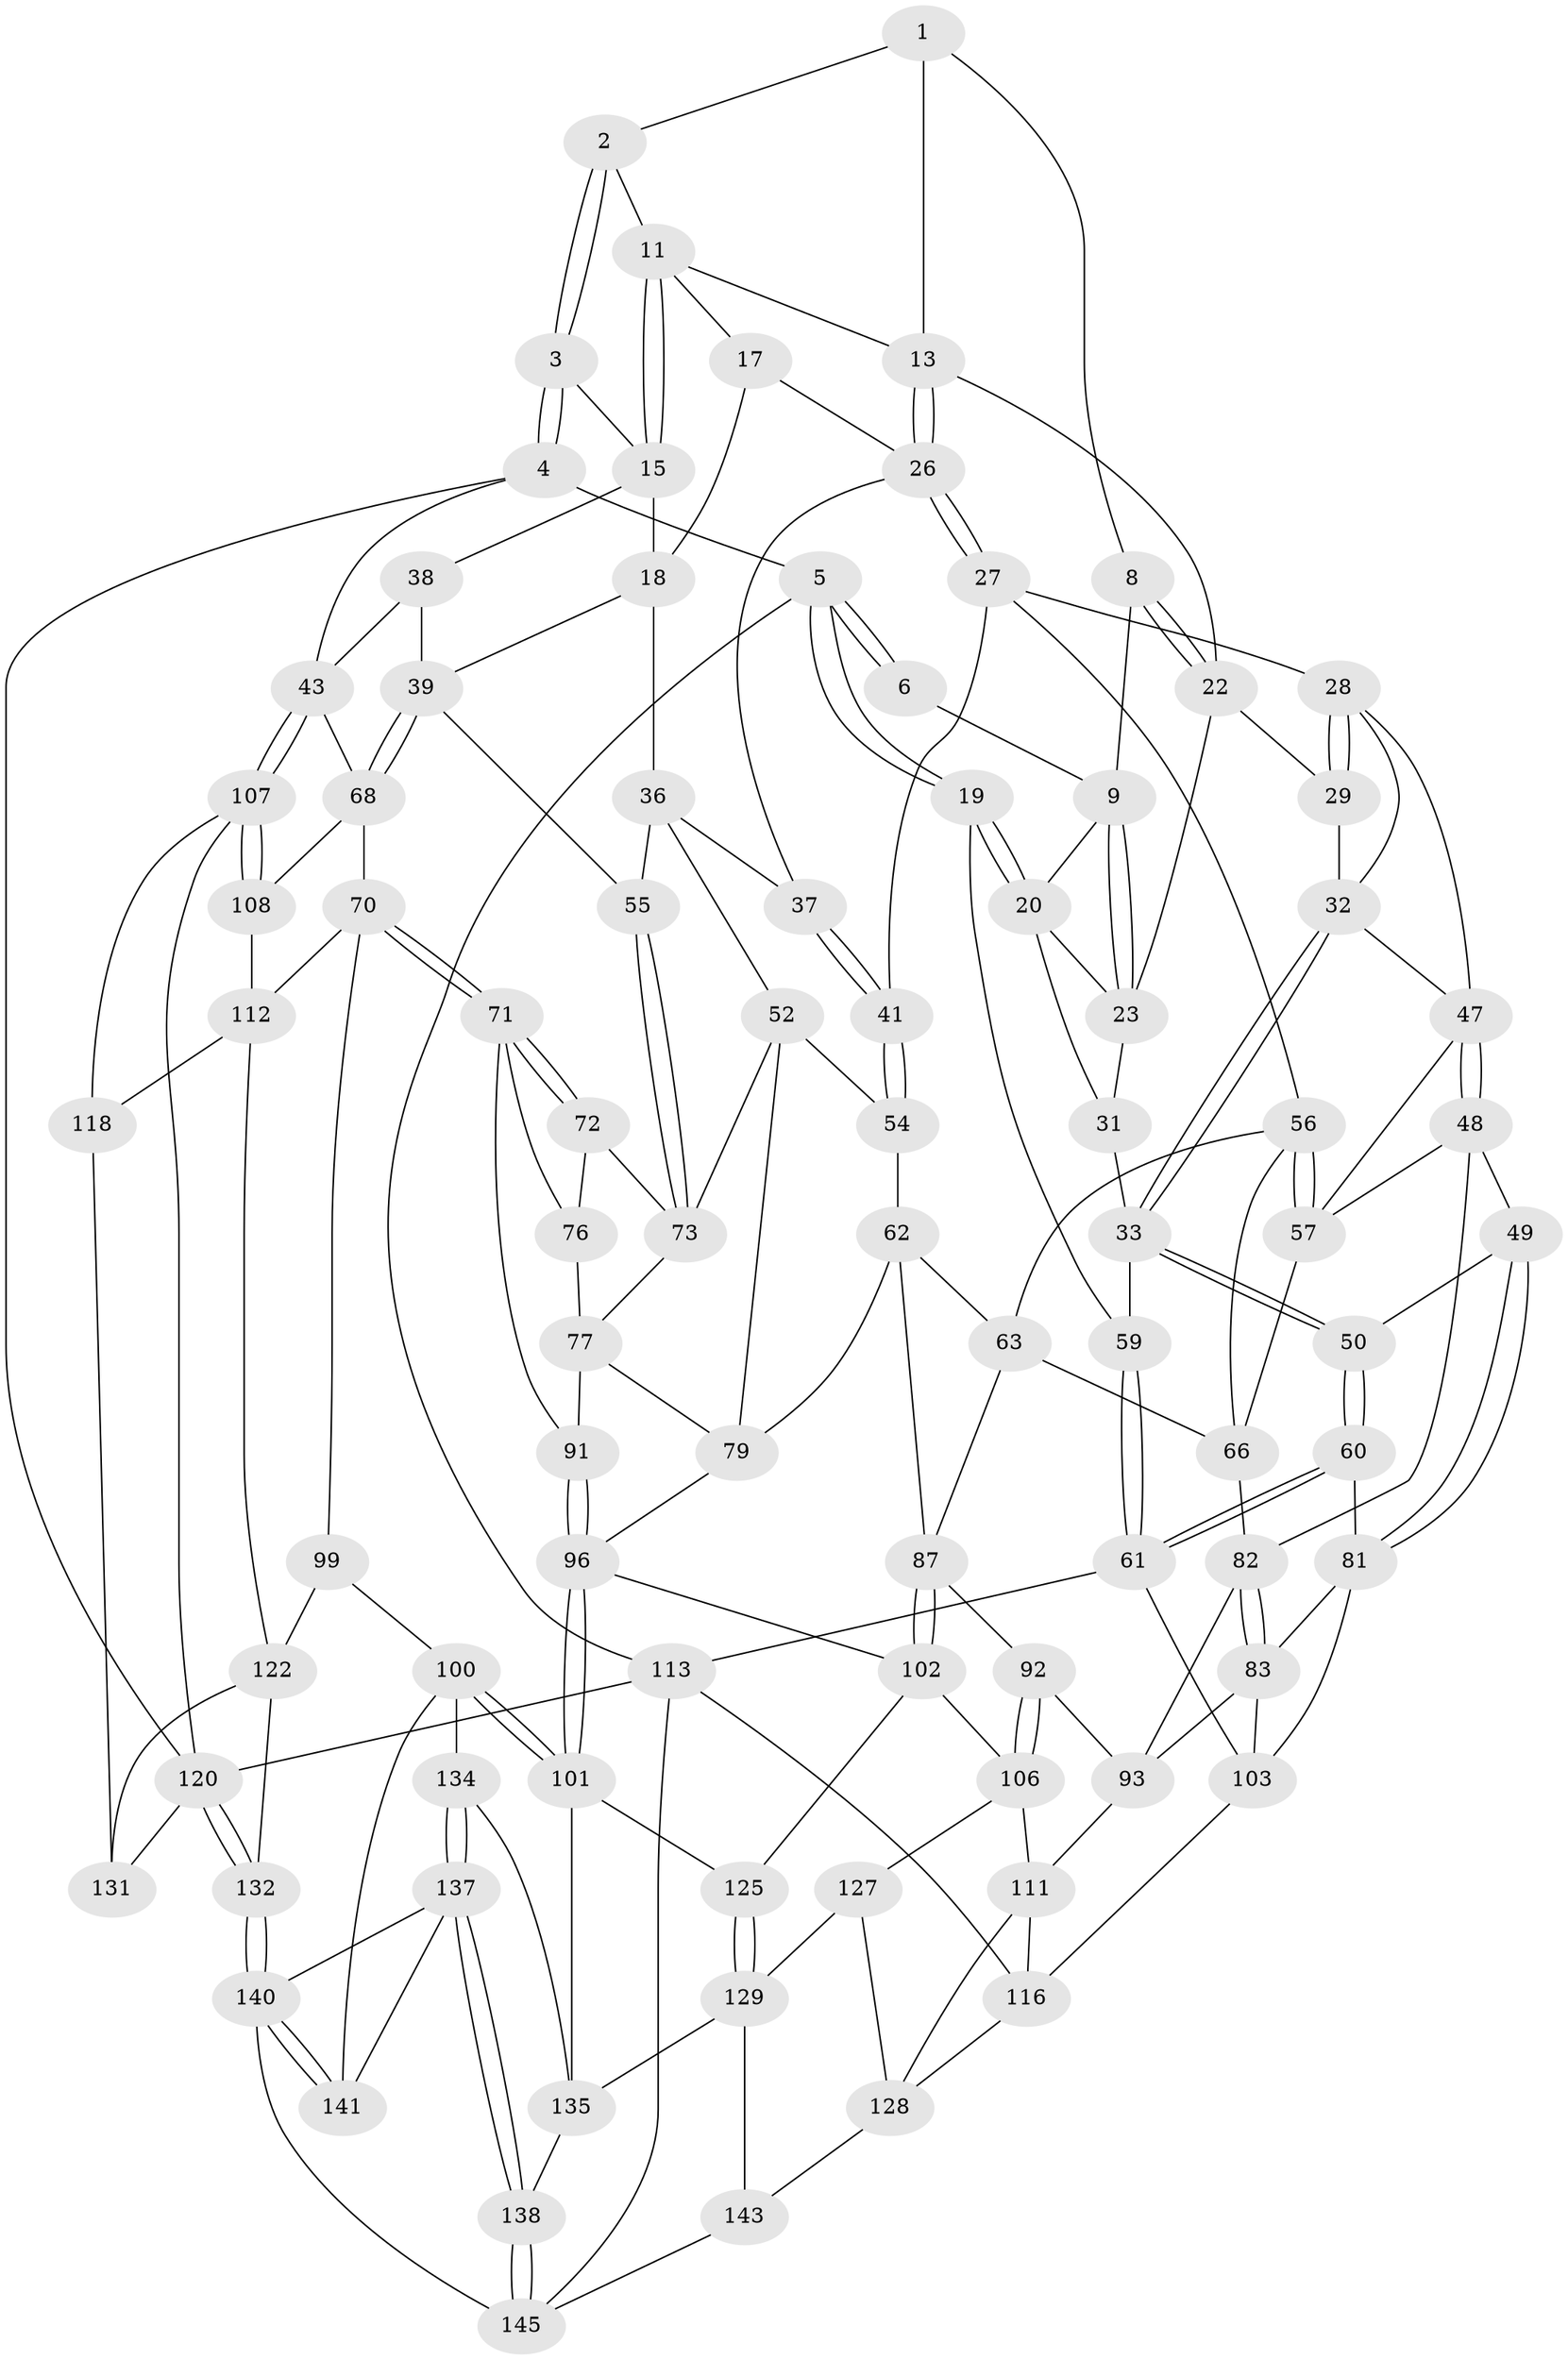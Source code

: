 // original degree distribution, {3: 0.0136986301369863, 4: 0.2191780821917808, 5: 0.5616438356164384, 6: 0.2054794520547945}
// Generated by graph-tools (version 1.1) at 2025/11/02/27/25 16:11:59]
// undirected, 90 vertices, 204 edges
graph export_dot {
graph [start="1"]
  node [color=gray90,style=filled];
  1 [pos="+0.36255244598265696+0",super="+7"];
  2 [pos="+0.4004729051030539+0"];
  3 [pos="+1+0"];
  4 [pos="+1+0"];
  5 [pos="+0+0"];
  6 [pos="+0.13012098161205887+0"];
  8 [pos="+0.2669868684494885+0.03731400889802484"];
  9 [pos="+0.13350059943148485+0.10242655938484754",super="+10"];
  11 [pos="+0.420300729768899+0",super="+12"];
  13 [pos="+0.43512999111970496+0.19100515795211415",super="+14"];
  15 [pos="+0.7672395478390884+0.1419615517028936",super="+16"];
  17 [pos="+0.6215426972980824+0.17151031481572096"];
  18 [pos="+0.7490238924476162+0.15512082503056507",super="+35"];
  19 [pos="+0+0.12904905027619903"];
  20 [pos="+0+0.13456473762816437",super="+21"];
  22 [pos="+0.28131774158125195+0.19088406309598133",super="+25"];
  23 [pos="+0.14527077058800464+0.18815643635764673",super="+24"];
  26 [pos="+0.44365699434370603+0.20097076367482683",super="+30"];
  27 [pos="+0.35646952621177563+0.33485694197816573",super="+42"];
  28 [pos="+0.32231159294781886+0.3264070674878907",super="+45"];
  29 [pos="+0.261635768899407+0.27129525531373055"];
  31 [pos="+0.09387097009785908+0.24176293368237936"];
  32 [pos="+0.19878575785933464+0.32381849128949675",super="+46"];
  33 [pos="+0.12275906449143806+0.3605027889301376",super="+34"];
  36 [pos="+0.623431920697439+0.3441290332824832",super="+51"];
  37 [pos="+0.5273947774033886+0.29402776294259403"];
  38 [pos="+0.9104646385211465+0.3926503874093317"];
  39 [pos="+0.7573475725838642+0.41465322661822185",super="+40"];
  41 [pos="+0.4786371953963426+0.40376831627236315"];
  43 [pos="+1+0.5037928015028815",super="+44"];
  47 [pos="+0.22038590753333848+0.461379956246844",super="+58"];
  48 [pos="+0.211915913631415+0.4644560958098683",super="+75"];
  49 [pos="+0.15406631792495262+0.44537461109066034"];
  50 [pos="+0.14488832702937626+0.4339534592103209"];
  52 [pos="+0.5612515189790015+0.45894031712808964",super="+53"];
  54 [pos="+0.5193853483303976+0.45920744566346783"];
  55 [pos="+0.720918259336123+0.43491740131638973"];
  56 [pos="+0.3930376584636038+0.41997262248027506",super="+64"];
  57 [pos="+0.31168632264167945+0.4603324432172915",super="+65"];
  59 [pos="+0+0.39830705865983573"];
  60 [pos="+0+0.5164996219113331"];
  61 [pos="+0+0.5178031139271495",super="+104"];
  62 [pos="+0.43275327852431544+0.5292035466152933",super="+86"];
  63 [pos="+0.4005497567932473+0.5235487849830582",super="+85"];
  66 [pos="+0.3324740562039135+0.5414019581083587",super="+67"];
  68 [pos="+0.8268768595205469+0.5679222947987695",super="+69"];
  70 [pos="+0.8091972660875798+0.5968487882519921",super="+98"];
  71 [pos="+0.8047784584811779+0.5947774506923906",super="+90"];
  72 [pos="+0.7249044595475287+0.4918860709846842"];
  73 [pos="+0.7131535485610426+0.44708188009219296",super="+74"];
  76 [pos="+0.7036023347482259+0.5521092714069673"];
  77 [pos="+0.6540623993129888+0.5330532840229029",super="+78"];
  79 [pos="+0.5754391002555593+0.5887033749725485",super="+80"];
  81 [pos="+0.11482700500782925+0.5716437320271133",super="+84"];
  82 [pos="+0.23184172455992083+0.5615022143524243",super="+89"];
  83 [pos="+0.20524836123274992+0.5991521786909677",super="+95"];
  87 [pos="+0.4418436841024041+0.6082386534603726",super="+88"];
  91 [pos="+0.6846960910112396+0.6011781049803067"];
  92 [pos="+0.3773455939299567+0.6018241743268467"];
  93 [pos="+0.30287250144890393+0.6284785826688248",super="+94"];
  96 [pos="+0.626580879606012+0.68780112604495",super="+97"];
  99 [pos="+0.7580749047716652+0.7566577642454797"];
  100 [pos="+0.7463324444314353+0.7592652671345578",super="+133"];
  101 [pos="+0.6334286064548155+0.6958926662114263",super="+124"];
  102 [pos="+0.4799092386929207+0.6927231837524485",super="+105"];
  103 [pos="+0.07741797015635606+0.6735724953226006",super="+109"];
  106 [pos="+0.35658021151931873+0.7124344930725904",super="+110"];
  107 [pos="+1+0.525898988743554",super="+117"];
  108 [pos="+0.9692727713954876+0.6076425135698464"];
  111 [pos="+0.2986243605941682+0.701796973193921",super="+115"];
  112 [pos="+0.9065564924507467+0.7052205716197948",super="+119"];
  113 [pos="+0+1",super="+114"];
  116 [pos="+0.18012466644279038+0.7840341715829144",super="+126"];
  118 [pos="+1+0.7417693323907538"];
  120 [pos="+1+1",super="+121"];
  122 [pos="+0.9179976432209617+0.8068309550441587",super="+123"];
  125 [pos="+0.4798276288453064+0.8163560540513177"];
  127 [pos="+0.3482611965305307+0.8376977901415648"];
  128 [pos="+0.23289427638396387+0.8321701231555998",super="+139"];
  129 [pos="+0.45997903944287805+0.8513577202103967",super="+130"];
  131 [pos="+0.9341182571701172+0.8158268616012339"];
  132 [pos="+0.9969306423297054+1"];
  134 [pos="+0.5974290506817237+0.8429651141496897"];
  135 [pos="+0.5883553790682187+0.8384775433647801",super="+136"];
  137 [pos="+0.6137358298470224+0.8989142221590039",super="+142"];
  138 [pos="+0.5549937441870921+0.986501433021488"];
  140 [pos="+0.9713405921198827+1",super="+144"];
  141 [pos="+0.7081426736915443+0.8681001293080421"];
  143 [pos="+0.34634900273842867+0.9830687658901536"];
  145 [pos="+0.5764510033290726+1",super="+146"];
  1 -- 2;
  1 -- 8;
  1 -- 13;
  2 -- 3;
  2 -- 3;
  2 -- 11;
  3 -- 4;
  3 -- 4;
  3 -- 15;
  4 -- 5;
  4 -- 43;
  4 -- 120;
  5 -- 6;
  5 -- 6;
  5 -- 19;
  5 -- 19;
  5 -- 113;
  6 -- 9;
  8 -- 9;
  8 -- 22;
  8 -- 22;
  9 -- 23;
  9 -- 23;
  9 -- 20;
  11 -- 15;
  11 -- 15;
  11 -- 17;
  11 -- 13;
  13 -- 26;
  13 -- 26;
  13 -- 22;
  15 -- 18;
  15 -- 38;
  17 -- 18;
  17 -- 26;
  18 -- 36;
  18 -- 39;
  19 -- 20;
  19 -- 20;
  19 -- 59;
  20 -- 31;
  20 -- 23;
  22 -- 29;
  22 -- 23;
  23 -- 31;
  26 -- 27;
  26 -- 27;
  26 -- 37;
  27 -- 28;
  27 -- 56;
  27 -- 41;
  28 -- 29;
  28 -- 29;
  28 -- 47;
  28 -- 32;
  29 -- 32;
  31 -- 33;
  32 -- 33;
  32 -- 33;
  32 -- 47;
  33 -- 50;
  33 -- 50;
  33 -- 59;
  36 -- 37;
  36 -- 52;
  36 -- 55;
  37 -- 41;
  37 -- 41;
  38 -- 39;
  38 -- 43;
  39 -- 68;
  39 -- 68;
  39 -- 55;
  41 -- 54;
  41 -- 54;
  43 -- 107;
  43 -- 107;
  43 -- 68;
  47 -- 48;
  47 -- 48;
  47 -- 57;
  48 -- 49;
  48 -- 57;
  48 -- 82;
  49 -- 50;
  49 -- 81;
  49 -- 81;
  50 -- 60;
  50 -- 60;
  52 -- 73;
  52 -- 54;
  52 -- 79;
  54 -- 62;
  55 -- 73;
  55 -- 73;
  56 -- 57;
  56 -- 57;
  56 -- 66;
  56 -- 63;
  57 -- 66;
  59 -- 61;
  59 -- 61;
  60 -- 61;
  60 -- 61;
  60 -- 81;
  61 -- 113;
  61 -- 103;
  62 -- 63;
  62 -- 87;
  62 -- 79;
  63 -- 87;
  63 -- 66;
  66 -- 82;
  68 -- 108;
  68 -- 70;
  70 -- 71;
  70 -- 71;
  70 -- 112;
  70 -- 99;
  71 -- 72;
  71 -- 72;
  71 -- 91;
  71 -- 76;
  72 -- 73;
  72 -- 76;
  73 -- 77;
  76 -- 77;
  77 -- 91;
  77 -- 79;
  79 -- 96;
  81 -- 83;
  81 -- 103;
  82 -- 83;
  82 -- 83;
  82 -- 93;
  83 -- 103;
  83 -- 93;
  87 -- 102;
  87 -- 102;
  87 -- 92;
  91 -- 96;
  91 -- 96;
  92 -- 93;
  92 -- 106;
  92 -- 106;
  93 -- 111;
  96 -- 101;
  96 -- 101;
  96 -- 102;
  99 -- 100;
  99 -- 122;
  100 -- 101;
  100 -- 101;
  100 -- 141;
  100 -- 134;
  101 -- 125;
  101 -- 135;
  102 -- 106;
  102 -- 125;
  103 -- 116;
  106 -- 111;
  106 -- 127;
  107 -- 108;
  107 -- 108;
  107 -- 120;
  107 -- 118;
  108 -- 112;
  111 -- 128;
  111 -- 116;
  112 -- 122;
  112 -- 118;
  113 -- 116;
  113 -- 120;
  113 -- 145;
  116 -- 128;
  118 -- 131;
  120 -- 132;
  120 -- 132;
  120 -- 131;
  122 -- 131;
  122 -- 132;
  125 -- 129;
  125 -- 129;
  127 -- 128;
  127 -- 129;
  128 -- 143;
  129 -- 143;
  129 -- 135;
  132 -- 140;
  132 -- 140;
  134 -- 135;
  134 -- 137;
  134 -- 137;
  135 -- 138;
  137 -- 138;
  137 -- 138;
  137 -- 141;
  137 -- 140;
  138 -- 145;
  138 -- 145;
  140 -- 141;
  140 -- 141;
  140 -- 145;
  143 -- 145;
}
